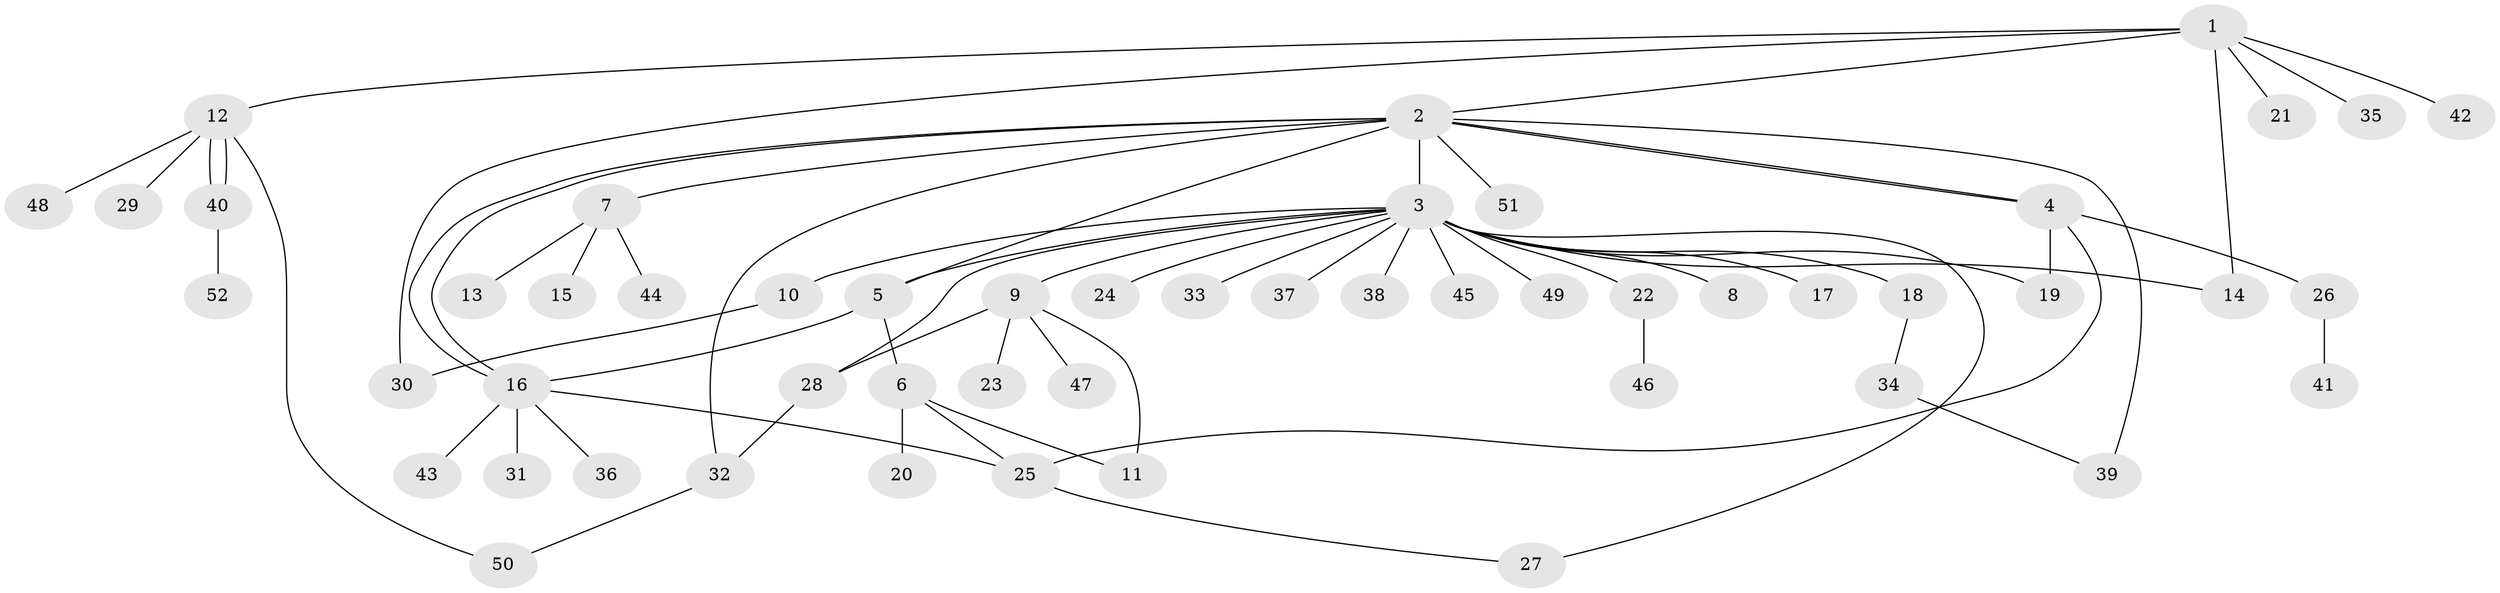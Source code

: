 // Generated by graph-tools (version 1.1) at 2025/35/03/09/25 02:35:23]
// undirected, 52 vertices, 67 edges
graph export_dot {
graph [start="1"]
  node [color=gray90,style=filled];
  1;
  2;
  3;
  4;
  5;
  6;
  7;
  8;
  9;
  10;
  11;
  12;
  13;
  14;
  15;
  16;
  17;
  18;
  19;
  20;
  21;
  22;
  23;
  24;
  25;
  26;
  27;
  28;
  29;
  30;
  31;
  32;
  33;
  34;
  35;
  36;
  37;
  38;
  39;
  40;
  41;
  42;
  43;
  44;
  45;
  46;
  47;
  48;
  49;
  50;
  51;
  52;
  1 -- 2;
  1 -- 12;
  1 -- 14;
  1 -- 21;
  1 -- 30;
  1 -- 35;
  1 -- 42;
  2 -- 3;
  2 -- 4;
  2 -- 4;
  2 -- 5;
  2 -- 7;
  2 -- 16;
  2 -- 16;
  2 -- 32;
  2 -- 39;
  2 -- 51;
  3 -- 5;
  3 -- 8;
  3 -- 9;
  3 -- 10;
  3 -- 14;
  3 -- 17;
  3 -- 18;
  3 -- 19;
  3 -- 22;
  3 -- 24;
  3 -- 27;
  3 -- 28;
  3 -- 33;
  3 -- 37;
  3 -- 38;
  3 -- 45;
  3 -- 49;
  4 -- 19;
  4 -- 25;
  4 -- 26;
  5 -- 6;
  5 -- 16;
  6 -- 11;
  6 -- 20;
  6 -- 25;
  7 -- 13;
  7 -- 15;
  7 -- 44;
  9 -- 11;
  9 -- 23;
  9 -- 28;
  9 -- 47;
  10 -- 30;
  12 -- 29;
  12 -- 40;
  12 -- 40;
  12 -- 48;
  12 -- 50;
  16 -- 25;
  16 -- 31;
  16 -- 36;
  16 -- 43;
  18 -- 34;
  22 -- 46;
  25 -- 27;
  26 -- 41;
  28 -- 32;
  32 -- 50;
  34 -- 39;
  40 -- 52;
}
